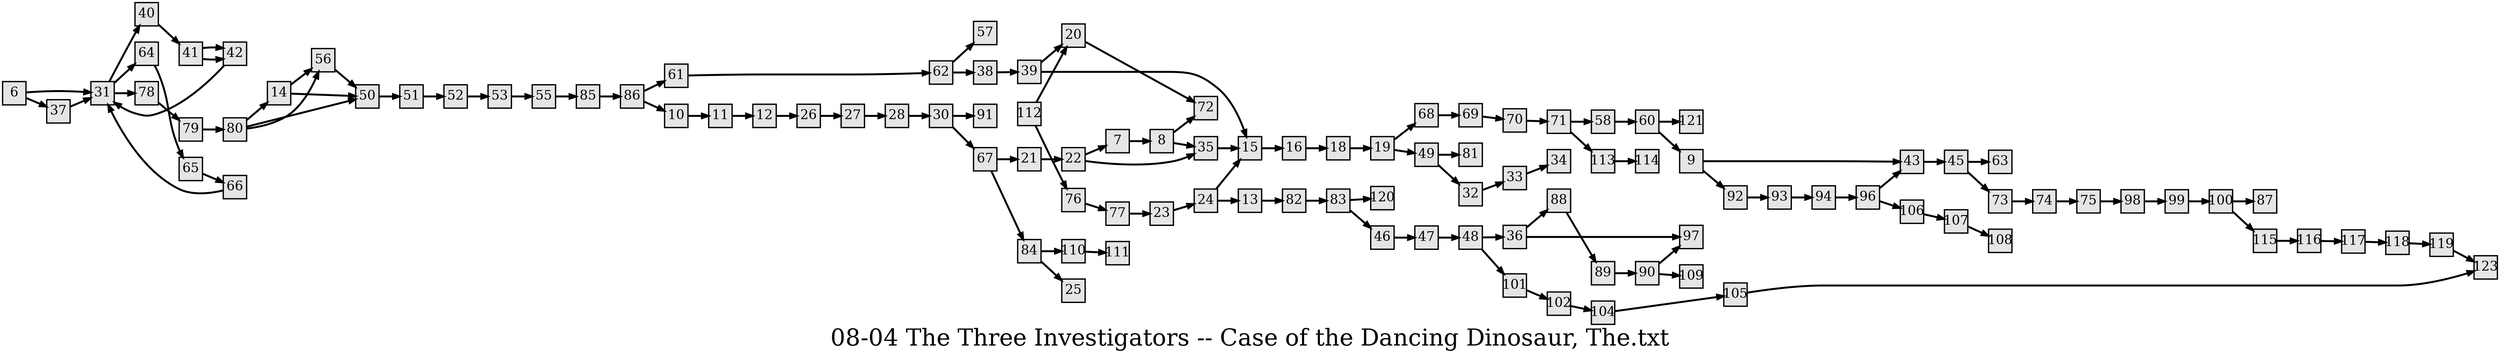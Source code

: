 digraph g{
  graph [ label="08-04 The Three Investigators -- Case of the Dancing Dinosaur, The.txt" rankdir=LR, ordering=out, fontsize=36, nodesep="0.35", ranksep="0.45"];
  node  [shape=rect, penwidth=2, fontsize=20, style=filled, fillcolor=grey90, margin="0,0", labelfloat=true, regular=true, fixedsize=true];
  edge  [labelfloat=true, penwidth=3, fontsize=12];
  6 -> 31;
  6 -> 37;
  7 -> 8;
  8 -> 72;
  8 -> 35;
  9 -> 43;
  9 -> 92;
  10 -> 11;
  11 -> 12;
  12 -> 26;
  13 -> 82;
  14 -> 56;
  14 -> 50;
  15 -> 16;
  16 -> 18;
  18 -> 19;
  19 -> 68;
  19 -> 49;
  20 -> 72;
  21 -> 22;
  22 -> 7;
  22 -> 35;
  23 -> 24;
  24 -> 15;
  24 -> 13;
  26 -> 27;
  27 -> 28;
  28 -> 30;
  30 -> 91;
  30 -> 67;
  31 -> 40;
  31 -> 64;
  31 -> 78;
  32 -> 33;
  33 -> 34;
  35 -> 15;
  36 -> 88;
  36 -> 97;
  37 -> 31;
  38 -> 39;
  39 -> 20;
  39 -> 15;
  40 -> 41;
  41 -> 42;
  41 -> 42;
  42 -> 31;
  43 -> 45;
  45 -> 63;
  45 -> 73;
  46 -> 47;
  47 -> 48;
  48 -> 36;
  48 -> 101;
  49 -> 81;
  49 -> 32;
  50 -> 51;
  51 -> 52;
  52 -> 53;
  53 -> 55;
  55 -> 85;
  56 -> 50;
  58 -> 60;
  60 -> 121;
  60 -> 9;
  61 -> 62;
  62 -> 57;
  62 -> 38;
  64 -> 65;
  65 -> 66;
  66 -> 31;
  67 -> 21;
  67 -> 84;
  68 -> 69;
  69 -> 70;
  70 -> 71;
  71 -> 58;
  71 -> 113;
  73 -> 74;
  74 -> 75;
  75 -> 98;
  76 -> 77;
  77 -> 23;
  78 -> 79;
  79 -> 80;
  80 -> 14;
  80 -> 50;
  80 -> 56;
  82 -> 83;
  83 -> 120;
  83 -> 46;
  84 -> 110;
  84 -> 25;
  85 -> 86;
  86 -> 61;
  86 -> 10;
  88 -> 89;
  89 -> 90;
  90 -> 97;
  90 -> 109;
  92 -> 93;
  93 -> 94;
  94 -> 96;
  96 -> 43;
  96 -> 106;
  98 -> 99;
  99 -> 100;
  100 -> 87;
  100 -> 115;
  101 -> 102;
  102 -> 104;
  104 -> 105;
  105 -> 123;
  106 -> 107;
  107 -> 108;
  110 -> 111;
  112 -> 20;
  112 -> 76;
  113 -> 114;
  115 -> 116;
  116 -> 117;
  117 -> 118;
  118 -> 119;
  119 -> 123;

}

